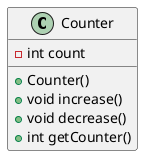 @startuml
class Counter{
- int count
+ Counter()
+ void increase()
+ void decrease()
+ int getCounter()
}
@enduml